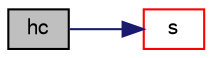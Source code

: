 digraph "hc"
{
  bgcolor="transparent";
  edge [fontname="FreeSans",fontsize="10",labelfontname="FreeSans",labelfontsize="10"];
  node [fontname="FreeSans",fontsize="10",shape=record];
  rankdir="LR";
  Node188 [label="hc",height=0.2,width=0.4,color="black", fillcolor="grey75", style="filled", fontcolor="black"];
  Node188 -> Node189 [color="midnightblue",fontsize="10",style="solid",fontname="FreeSans"];
  Node189 [label="s",height=0.2,width=0.4,color="red",URL="$a30362.html#a44ae09d155460df28a7f53fa22450c69",tooltip="Entropy [J/(kmol K)]. "];
}
